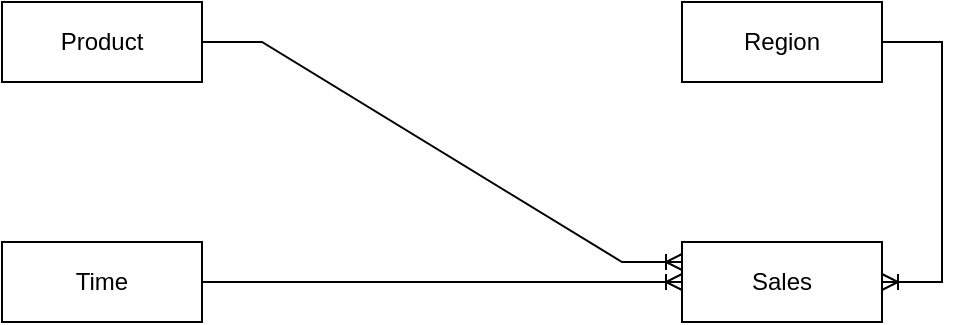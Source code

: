 <mxfile version="18.0.0" type="github" pages="3">
  <diagram id="R2lEEEUBdFMjLlhIrx00" name="Concept">
    <mxGraphModel dx="1038" dy="539" grid="1" gridSize="10" guides="1" tooltips="1" connect="1" arrows="1" fold="1" page="1" pageScale="1" pageWidth="850" pageHeight="1100" math="0" shadow="0" extFonts="Permanent Marker^https://fonts.googleapis.com/css?family=Permanent+Marker">
      <root>
        <mxCell id="0" />
        <mxCell id="1" parent="0" />
        <mxCell id="-1i715gDwKemt5u3NLit-1" value="Product" style="whiteSpace=wrap;html=1;align=center;" parent="1" vertex="1">
          <mxGeometry x="170" y="120" width="100" height="40" as="geometry" />
        </mxCell>
        <mxCell id="-1i715gDwKemt5u3NLit-2" value="Time" style="whiteSpace=wrap;html=1;align=center;" parent="1" vertex="1">
          <mxGeometry x="170" y="240" width="100" height="40" as="geometry" />
        </mxCell>
        <mxCell id="-1i715gDwKemt5u3NLit-3" value="Region" style="whiteSpace=wrap;html=1;align=center;" parent="1" vertex="1">
          <mxGeometry x="510" y="120" width="100" height="40" as="geometry" />
        </mxCell>
        <mxCell id="-1i715gDwKemt5u3NLit-4" value="Sales" style="whiteSpace=wrap;html=1;align=center;" parent="1" vertex="1">
          <mxGeometry x="510" y="240" width="100" height="40" as="geometry" />
        </mxCell>
        <mxCell id="-1i715gDwKemt5u3NLit-13" value="" style="edgeStyle=entityRelationEdgeStyle;fontSize=12;html=1;endArrow=ERoneToMany;rounded=0;exitX=1;exitY=0.5;exitDx=0;exitDy=0;entryX=1;entryY=0.5;entryDx=0;entryDy=0;" parent="1" source="-1i715gDwKemt5u3NLit-3" target="-1i715gDwKemt5u3NLit-4" edge="1">
          <mxGeometry width="100" height="100" relative="1" as="geometry">
            <mxPoint x="400" y="300" as="sourcePoint" />
            <mxPoint x="500" y="200" as="targetPoint" />
          </mxGeometry>
        </mxCell>
        <mxCell id="3xOduMRjIW686lDJhyYX-1" value="" style="edgeStyle=entityRelationEdgeStyle;fontSize=12;html=1;endArrow=ERoneToMany;rounded=0;exitX=1;exitY=0.5;exitDx=0;exitDy=0;entryX=0;entryY=0.5;entryDx=0;entryDy=0;" edge="1" parent="1" source="-1i715gDwKemt5u3NLit-2" target="-1i715gDwKemt5u3NLit-4">
          <mxGeometry width="100" height="100" relative="1" as="geometry">
            <mxPoint x="400" y="340" as="sourcePoint" />
            <mxPoint x="500" y="240" as="targetPoint" />
          </mxGeometry>
        </mxCell>
        <mxCell id="3xOduMRjIW686lDJhyYX-2" value="" style="edgeStyle=entityRelationEdgeStyle;fontSize=12;html=1;endArrow=ERoneToMany;rounded=0;exitX=1;exitY=0.5;exitDx=0;exitDy=0;entryX=0;entryY=0.25;entryDx=0;entryDy=0;" edge="1" parent="1" source="-1i715gDwKemt5u3NLit-1" target="-1i715gDwKemt5u3NLit-4">
          <mxGeometry width="100" height="100" relative="1" as="geometry">
            <mxPoint x="400" y="340" as="sourcePoint" />
            <mxPoint x="500" y="240" as="targetPoint" />
          </mxGeometry>
        </mxCell>
      </root>
    </mxGraphModel>
  </diagram>
  <diagram name="Logical" id="mxHhxba6xyUphgLSQdfG">
    <mxGraphModel dx="1038" dy="539" grid="1" gridSize="10" guides="1" tooltips="1" connect="1" arrows="1" fold="1" page="1" pageScale="1" pageWidth="850" pageHeight="1100" math="0" shadow="0" extFonts="Permanent Marker^https://fonts.googleapis.com/css?family=Permanent+Marker">
      <root>
        <mxCell id="IBTWl2cMDWuodHhTnuI9-0" />
        <mxCell id="IBTWl2cMDWuodHhTnuI9-1" parent="IBTWl2cMDWuodHhTnuI9-0" />
        <mxCell id="IBTWl2cMDWuodHhTnuI9-8" value="" style="edgeStyle=entityRelationEdgeStyle;fontSize=12;html=1;endArrow=ERoneToMany;rounded=0;exitX=1;exitY=0.25;exitDx=0;exitDy=0;" edge="1" parent="IBTWl2cMDWuodHhTnuI9-1" source="wzQoN6SHF73s6Re_XEB6-5" target="wzQoN6SHF73s6Re_XEB6-11">
          <mxGeometry width="100" height="100" relative="1" as="geometry">
            <mxPoint x="610" y="140" as="sourcePoint" />
            <mxPoint x="820" y="240" as="targetPoint" />
          </mxGeometry>
        </mxCell>
        <mxCell id="wzQoN6SHF73s6Re_XEB6-0" value="Time" style="swimlane;childLayout=stackLayout;horizontal=1;startSize=30;horizontalStack=0;rounded=1;fontSize=14;fontStyle=0;strokeWidth=2;resizeParent=0;resizeLast=1;shadow=0;dashed=0;align=center;" vertex="1" parent="IBTWl2cMDWuodHhTnuI9-1">
          <mxGeometry x="110" y="220" width="160" height="120" as="geometry" />
        </mxCell>
        <mxCell id="wzQoN6SHF73s6Re_XEB6-1" value="+Date-time&#xa;+Detail_time&#xa;+Day_of_week&#xa;+Time_ID" style="align=left;strokeColor=none;fillColor=none;spacingLeft=4;fontSize=12;verticalAlign=top;resizable=0;rotatable=0;part=1;" vertex="1" parent="wzQoN6SHF73s6Re_XEB6-0">
          <mxGeometry y="30" width="160" height="90" as="geometry" />
        </mxCell>
        <mxCell id="wzQoN6SHF73s6Re_XEB6-12" style="align=left;strokeColor=none;fillColor=none;spacingLeft=4;fontSize=12;verticalAlign=top;resizable=0;rotatable=0;part=1;" vertex="1" parent="wzQoN6SHF73s6Re_XEB6-0">
          <mxGeometry y="120" width="160" as="geometry" />
        </mxCell>
        <mxCell id="wzQoN6SHF73s6Re_XEB6-13" style="align=left;strokeColor=none;fillColor=none;spacingLeft=4;fontSize=12;verticalAlign=top;resizable=0;rotatable=0;part=1;" vertex="1" parent="wzQoN6SHF73s6Re_XEB6-0">
          <mxGeometry y="120" width="160" as="geometry" />
        </mxCell>
        <mxCell id="wzQoN6SHF73s6Re_XEB6-2" value="Product" style="swimlane;childLayout=stackLayout;horizontal=1;startSize=30;horizontalStack=0;rounded=1;fontSize=14;fontStyle=0;strokeWidth=2;resizeParent=0;resizeLast=1;shadow=0;dashed=0;align=center;" vertex="1" parent="IBTWl2cMDWuodHhTnuI9-1">
          <mxGeometry x="110" y="70" width="160" height="120" as="geometry" />
        </mxCell>
        <mxCell id="wzQoN6SHF73s6Re_XEB6-3" value="+Priduct_name&#xa;+Product_discription&#xa;+Product_ID" style="align=left;strokeColor=none;fillColor=none;spacingLeft=4;fontSize=12;verticalAlign=top;resizable=0;rotatable=0;part=1;" vertex="1" parent="wzQoN6SHF73s6Re_XEB6-2">
          <mxGeometry y="30" width="160" height="90" as="geometry" />
        </mxCell>
        <mxCell id="wzQoN6SHF73s6Re_XEB6-4" value="Region" style="swimlane;childLayout=stackLayout;horizontal=1;startSize=30;horizontalStack=0;rounded=1;fontSize=14;fontStyle=0;strokeWidth=2;resizeParent=0;resizeLast=1;shadow=0;dashed=0;align=center;" vertex="1" parent="IBTWl2cMDWuodHhTnuI9-1">
          <mxGeometry x="460" y="60" width="160" height="120" as="geometry" />
        </mxCell>
        <mxCell id="wzQoN6SHF73s6Re_XEB6-5" value="+Region_name&#xa;+Region_description&#xa;+Region_ID" style="align=left;strokeColor=none;fillColor=none;spacingLeft=4;fontSize=12;verticalAlign=top;resizable=0;rotatable=0;part=1;" vertex="1" parent="wzQoN6SHF73s6Re_XEB6-4">
          <mxGeometry y="30" width="160" height="90" as="geometry" />
        </mxCell>
        <mxCell id="wzQoN6SHF73s6Re_XEB6-10" value="Sales" style="swimlane;childLayout=stackLayout;horizontal=1;startSize=30;horizontalStack=0;rounded=1;fontSize=14;fontStyle=0;strokeWidth=2;resizeParent=0;resizeLast=1;shadow=0;dashed=0;align=center;" vertex="1" parent="IBTWl2cMDWuodHhTnuI9-1">
          <mxGeometry x="460" y="250" width="160" height="120" as="geometry" />
        </mxCell>
        <mxCell id="wzQoN6SHF73s6Re_XEB6-11" value="+Price&#xa;+Sales_ID" style="align=left;strokeColor=none;fillColor=none;spacingLeft=4;fontSize=12;verticalAlign=top;resizable=0;rotatable=0;part=1;" vertex="1" parent="wzQoN6SHF73s6Re_XEB6-10">
          <mxGeometry y="30" width="160" height="90" as="geometry" />
        </mxCell>
        <mxCell id="kafXdZ8TRf-UKdod_vvU-0" value="" style="edgeStyle=entityRelationEdgeStyle;fontSize=12;html=1;endArrow=ERoneToMany;rounded=0;exitX=1;exitY=0.389;exitDx=0;exitDy=0;exitPerimeter=0;entryX=0;entryY=0.25;entryDx=0;entryDy=0;" edge="1" parent="IBTWl2cMDWuodHhTnuI9-1" source="wzQoN6SHF73s6Re_XEB6-3" target="wzQoN6SHF73s6Re_XEB6-11">
          <mxGeometry width="100" height="100" relative="1" as="geometry">
            <mxPoint x="370" y="330" as="sourcePoint" />
            <mxPoint x="470" y="230" as="targetPoint" />
          </mxGeometry>
        </mxCell>
        <mxCell id="CO_LmZOSQ7EA1Y3_50HL-0" value="" style="edgeStyle=entityRelationEdgeStyle;fontSize=12;html=1;endArrow=ERoneToMany;rounded=0;exitX=1;exitY=0.5;exitDx=0;exitDy=0;entryX=0;entryY=0.5;entryDx=0;entryDy=0;" edge="1" parent="IBTWl2cMDWuodHhTnuI9-1" source="wzQoN6SHF73s6Re_XEB6-1" target="wzQoN6SHF73s6Re_XEB6-11">
          <mxGeometry width="100" height="100" relative="1" as="geometry">
            <mxPoint x="370" y="330" as="sourcePoint" />
            <mxPoint x="470" y="230" as="targetPoint" />
          </mxGeometry>
        </mxCell>
      </root>
    </mxGraphModel>
  </diagram>
  <diagram name="Fisical" id="UR3z-kkCyfEZABSg3guH">
    <mxGraphModel dx="1038" dy="539" grid="1" gridSize="10" guides="1" tooltips="1" connect="1" arrows="1" fold="1" page="1" pageScale="1" pageWidth="850" pageHeight="1100" math="0" shadow="0" extFonts="Permanent Marker^https://fonts.googleapis.com/css?family=Permanent+Marker">
      <root>
        <mxCell id="vDfDV-IyKSvf1bQxe4dL-0" />
        <mxCell id="vDfDV-IyKSvf1bQxe4dL-1" parent="vDfDV-IyKSvf1bQxe4dL-0" />
        <mxCell id="vDfDV-IyKSvf1bQxe4dL-4" value="" style="edgeStyle=entityRelationEdgeStyle;fontSize=12;html=1;endArrow=ERoneToMany;rounded=0;exitX=1;exitY=0.25;exitDx=0;exitDy=0;" edge="1" parent="vDfDV-IyKSvf1bQxe4dL-1" source="vDfDV-IyKSvf1bQxe4dL-12" target="vDfDV-IyKSvf1bQxe4dL-14">
          <mxGeometry width="100" height="100" relative="1" as="geometry">
            <mxPoint x="610" y="140" as="sourcePoint" />
            <mxPoint x="820" y="240" as="targetPoint" />
          </mxGeometry>
        </mxCell>
        <mxCell id="vDfDV-IyKSvf1bQxe4dL-5" value="Time" style="swimlane;childLayout=stackLayout;horizontal=1;startSize=30;horizontalStack=0;rounded=1;fontSize=14;fontStyle=0;strokeWidth=2;resizeParent=0;resizeLast=1;shadow=0;dashed=0;align=center;" vertex="1" parent="vDfDV-IyKSvf1bQxe4dL-1">
          <mxGeometry x="110" y="220" width="160" height="120" as="geometry" />
        </mxCell>
        <mxCell id="vDfDV-IyKSvf1bQxe4dL-6" value="+Date-time (TIMESTAMP)&#xa;+Detail_time (TIMESTAMP)&#xa;+Day_of_week (CHAR)&#xa;+Time_ID (INT)" style="align=left;strokeColor=none;fillColor=none;spacingLeft=4;fontSize=12;verticalAlign=top;resizable=0;rotatable=0;part=1;" vertex="1" parent="vDfDV-IyKSvf1bQxe4dL-5">
          <mxGeometry y="30" width="160" height="90" as="geometry" />
        </mxCell>
        <mxCell id="vDfDV-IyKSvf1bQxe4dL-7" style="align=left;strokeColor=none;fillColor=none;spacingLeft=4;fontSize=12;verticalAlign=top;resizable=0;rotatable=0;part=1;" vertex="1" parent="vDfDV-IyKSvf1bQxe4dL-5">
          <mxGeometry y="120" width="160" as="geometry" />
        </mxCell>
        <mxCell id="vDfDV-IyKSvf1bQxe4dL-8" style="align=left;strokeColor=none;fillColor=none;spacingLeft=4;fontSize=12;verticalAlign=top;resizable=0;rotatable=0;part=1;" vertex="1" parent="vDfDV-IyKSvf1bQxe4dL-5">
          <mxGeometry y="120" width="160" as="geometry" />
        </mxCell>
        <mxCell id="vDfDV-IyKSvf1bQxe4dL-9" value="Product" style="swimlane;childLayout=stackLayout;horizontal=1;startSize=30;horizontalStack=0;rounded=1;fontSize=14;fontStyle=0;strokeWidth=2;resizeParent=0;resizeLast=1;shadow=0;dashed=0;align=center;" vertex="1" parent="vDfDV-IyKSvf1bQxe4dL-1">
          <mxGeometry x="110" y="70" width="160" height="120" as="geometry" />
        </mxCell>
        <mxCell id="vDfDV-IyKSvf1bQxe4dL-10" value="+Priduct_name (VARCHAR)&#xa;+Product_discription (VARCHAR)&#xa;+Product_ID (INT)" style="align=left;strokeColor=none;fillColor=none;spacingLeft=4;fontSize=12;verticalAlign=top;resizable=0;rotatable=0;part=1;" vertex="1" parent="vDfDV-IyKSvf1bQxe4dL-9">
          <mxGeometry y="30" width="160" height="90" as="geometry" />
        </mxCell>
        <mxCell id="vDfDV-IyKSvf1bQxe4dL-11" value="Region" style="swimlane;childLayout=stackLayout;horizontal=1;startSize=30;horizontalStack=0;rounded=1;fontSize=14;fontStyle=0;strokeWidth=2;resizeParent=0;resizeLast=1;shadow=0;dashed=0;align=center;" vertex="1" parent="vDfDV-IyKSvf1bQxe4dL-1">
          <mxGeometry x="460" y="60" width="160" height="120" as="geometry">
            <mxRectangle x="460" y="60" width="80" height="30" as="alternateBounds" />
          </mxGeometry>
        </mxCell>
        <mxCell id="vDfDV-IyKSvf1bQxe4dL-12" value="+Region_name (CHAR)&#xa;+Region_description (VARCHAR)&#xa;+Region_ID (INT)" style="align=left;strokeColor=none;fillColor=none;spacingLeft=4;fontSize=12;verticalAlign=top;resizable=0;rotatable=0;part=1;" vertex="1" parent="vDfDV-IyKSvf1bQxe4dL-11">
          <mxGeometry y="30" width="160" height="90" as="geometry" />
        </mxCell>
        <mxCell id="vDfDV-IyKSvf1bQxe4dL-13" value="Sales" style="swimlane;childLayout=stackLayout;horizontal=1;startSize=30;horizontalStack=0;rounded=1;fontSize=14;fontStyle=0;strokeWidth=2;resizeParent=0;resizeLast=1;shadow=0;dashed=0;align=center;" vertex="1" parent="vDfDV-IyKSvf1bQxe4dL-1">
          <mxGeometry x="460" y="250" width="160" height="120" as="geometry" />
        </mxCell>
        <mxCell id="vDfDV-IyKSvf1bQxe4dL-14" value="+Price (FLOAT)&#xa;+Sales_ID (INT)" style="align=left;strokeColor=none;fillColor=none;spacingLeft=4;fontSize=12;verticalAlign=top;resizable=0;rotatable=0;part=1;" vertex="1" parent="vDfDV-IyKSvf1bQxe4dL-13">
          <mxGeometry y="30" width="160" height="90" as="geometry" />
        </mxCell>
        <mxCell id="M0f2GxBZ92NUMvwxm-f6-0" value="" style="edgeStyle=entityRelationEdgeStyle;fontSize=12;html=1;endArrow=ERoneToMany;rounded=0;exitX=1;exitY=0.25;exitDx=0;exitDy=0;entryX=0;entryY=0.25;entryDx=0;entryDy=0;" edge="1" parent="vDfDV-IyKSvf1bQxe4dL-1" source="vDfDV-IyKSvf1bQxe4dL-10" target="vDfDV-IyKSvf1bQxe4dL-14">
          <mxGeometry width="100" height="100" relative="1" as="geometry">
            <mxPoint x="370" y="330" as="sourcePoint" />
            <mxPoint x="470" y="230" as="targetPoint" />
          </mxGeometry>
        </mxCell>
        <mxCell id="DysWQQcreqFCTH6jOZ4v-1" value="" style="edgeStyle=entityRelationEdgeStyle;fontSize=12;html=1;endArrow=ERoneToMany;rounded=0;exitX=1;exitY=0.376;exitDx=0;exitDy=0;exitPerimeter=0;entryX=-0.003;entryY=0.433;entryDx=0;entryDy=0;entryPerimeter=0;" edge="1" parent="vDfDV-IyKSvf1bQxe4dL-1" source="vDfDV-IyKSvf1bQxe4dL-6" target="vDfDV-IyKSvf1bQxe4dL-14">
          <mxGeometry width="100" height="100" relative="1" as="geometry">
            <mxPoint x="370" y="330" as="sourcePoint" />
            <mxPoint x="470" y="230" as="targetPoint" />
          </mxGeometry>
        </mxCell>
      </root>
    </mxGraphModel>
  </diagram>
</mxfile>
